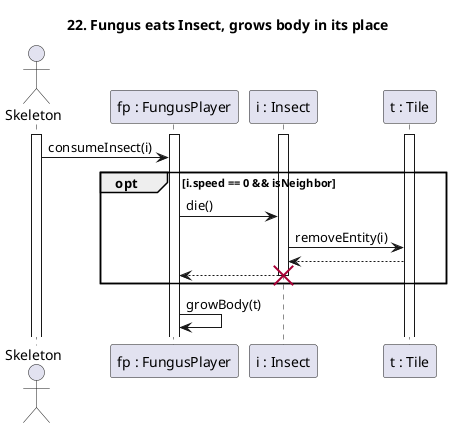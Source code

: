 @startuml 22. Fungus eats Insect

title 22. Fungus eats Insect, grows body in its place

actor "Skeleton" as S
participant "fp : FungusPlayer" as Fp
participant "i : Insect" as I
participant "t : Tile" as T

activate S
activate Fp
activate I
activate T

S -> Fp : consumeInsect(i)
opt i.speed == 0 && isNeighbor
    Fp -> I: die()
    I -> T: removeEntity(i)
    T --> I
    I --> Fp
    destroy I
end
Fp -> Fp: growBody(t)


@enduml